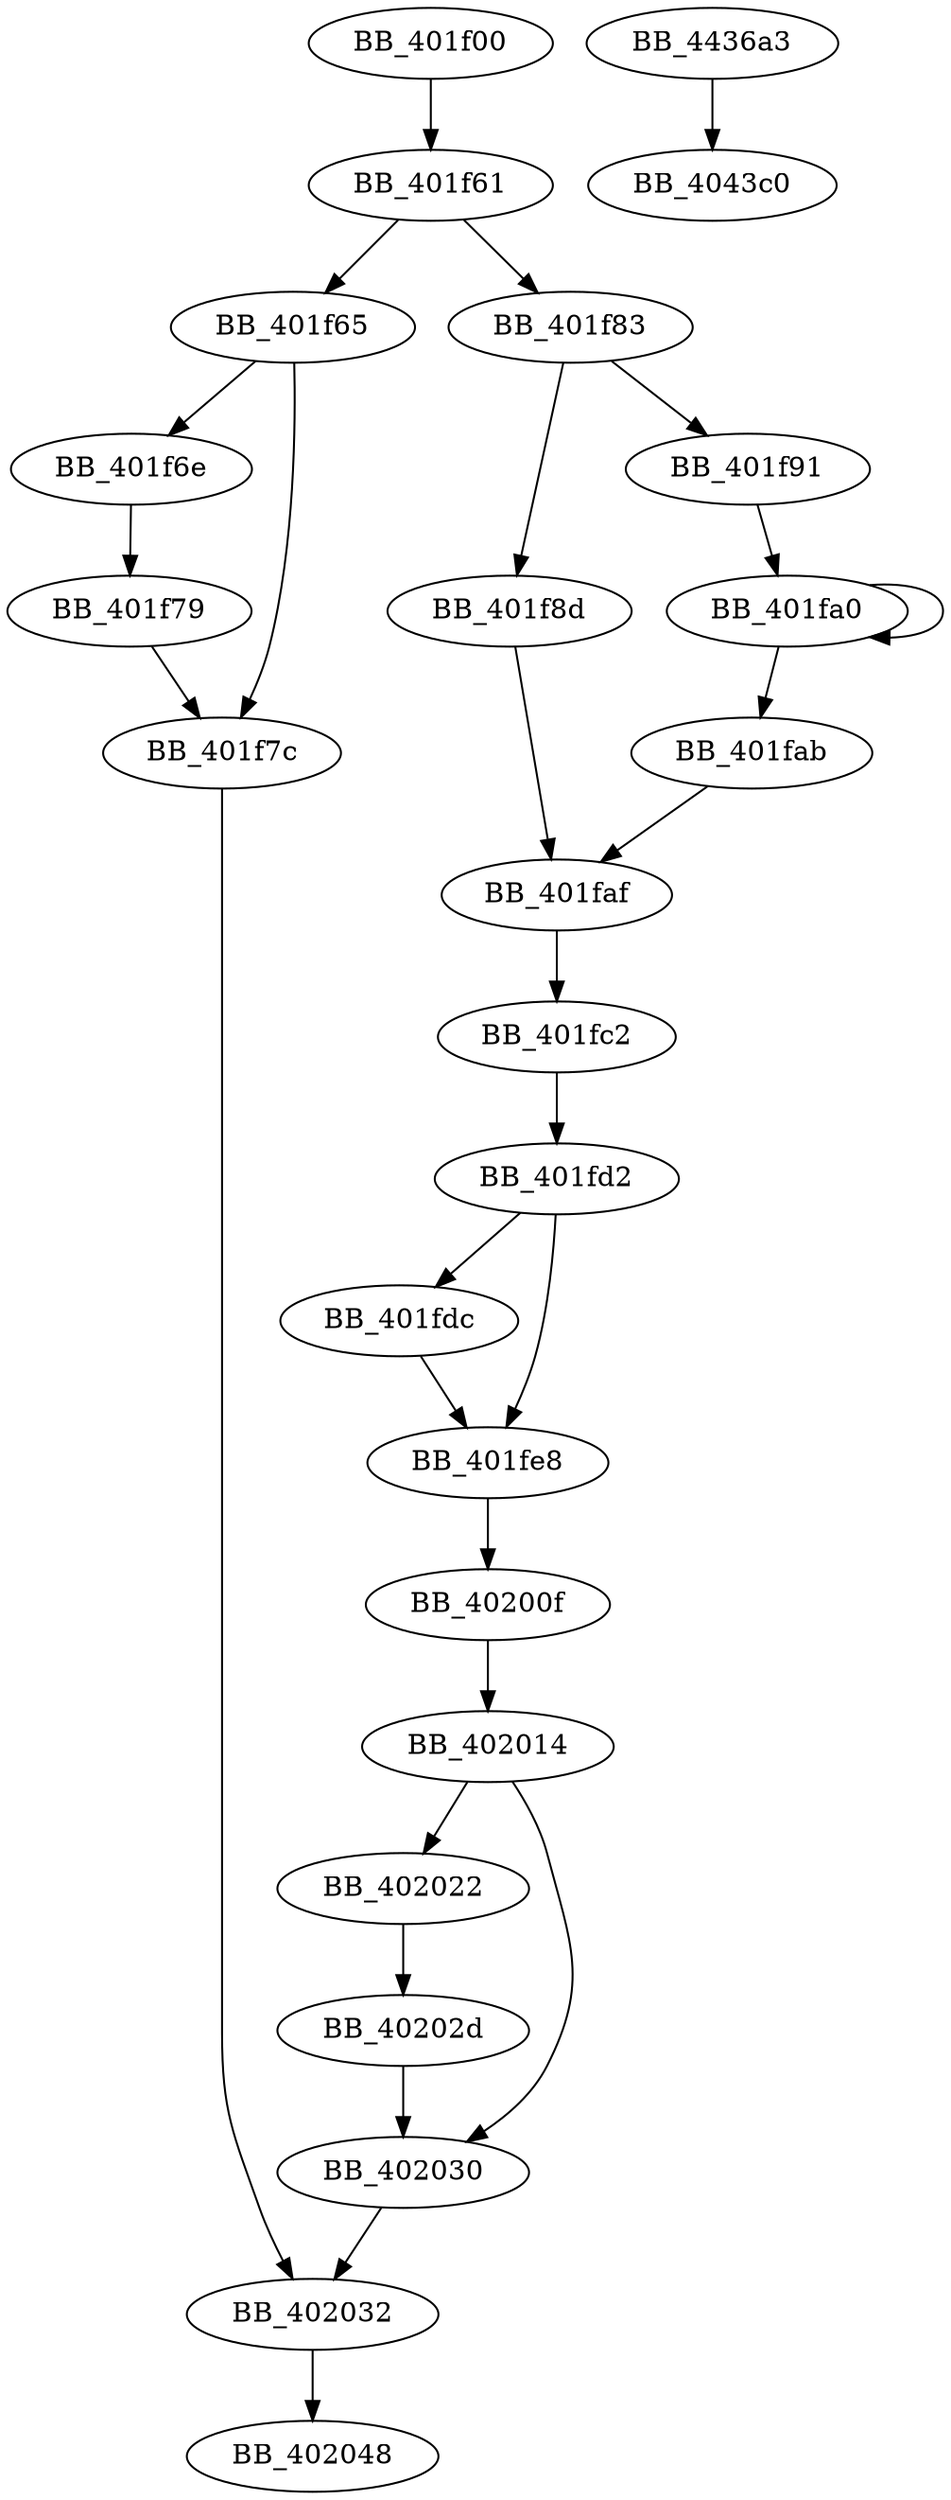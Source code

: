 DiGraph sub_401F00{
BB_401f00->BB_401f61
BB_401f61->BB_401f65
BB_401f61->BB_401f83
BB_401f65->BB_401f6e
BB_401f65->BB_401f7c
BB_401f6e->BB_401f79
BB_401f79->BB_401f7c
BB_401f7c->BB_402032
BB_401f83->BB_401f8d
BB_401f83->BB_401f91
BB_401f8d->BB_401faf
BB_401f91->BB_401fa0
BB_401fa0->BB_401fa0
BB_401fa0->BB_401fab
BB_401fab->BB_401faf
BB_401faf->BB_401fc2
BB_401fc2->BB_401fd2
BB_401fd2->BB_401fdc
BB_401fd2->BB_401fe8
BB_401fdc->BB_401fe8
BB_401fe8->BB_40200f
BB_40200f->BB_402014
BB_402014->BB_402022
BB_402014->BB_402030
BB_402022->BB_40202d
BB_40202d->BB_402030
BB_402030->BB_402032
BB_402032->BB_402048
BB_4436a3->BB_4043c0
}
